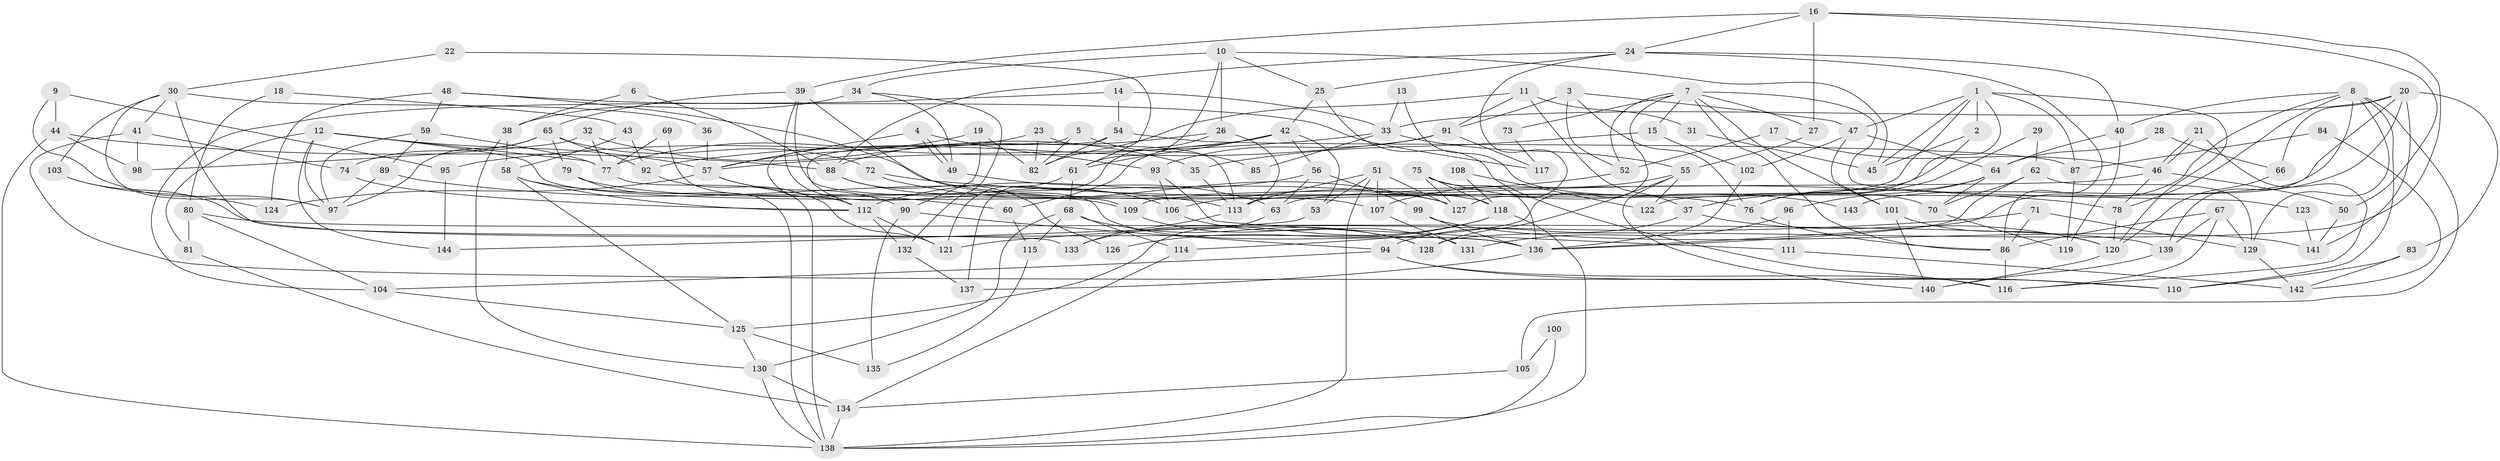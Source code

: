 // coarse degree distribution, {5: 0.13636363636363635, 10: 0.045454545454545456, 8: 0.09090909090909091, 7: 0.20454545454545456, 6: 0.18181818181818182, 9: 0.1590909090909091, 11: 0.06818181818181818, 3: 0.06818181818181818, 4: 0.045454545454545456}
// Generated by graph-tools (version 1.1) at 2025/37/03/04/25 23:37:09]
// undirected, 144 vertices, 288 edges
graph export_dot {
  node [color=gray90,style=filled];
  1;
  2;
  3;
  4;
  5;
  6;
  7;
  8;
  9;
  10;
  11;
  12;
  13;
  14;
  15;
  16;
  17;
  18;
  19;
  20;
  21;
  22;
  23;
  24;
  25;
  26;
  27;
  28;
  29;
  30;
  31;
  32;
  33;
  34;
  35;
  36;
  37;
  38;
  39;
  40;
  41;
  42;
  43;
  44;
  45;
  46;
  47;
  48;
  49;
  50;
  51;
  52;
  53;
  54;
  55;
  56;
  57;
  58;
  59;
  60;
  61;
  62;
  63;
  64;
  65;
  66;
  67;
  68;
  69;
  70;
  71;
  72;
  73;
  74;
  75;
  76;
  77;
  78;
  79;
  80;
  81;
  82;
  83;
  84;
  85;
  86;
  87;
  88;
  89;
  90;
  91;
  92;
  93;
  94;
  95;
  96;
  97;
  98;
  99;
  100;
  101;
  102;
  103;
  104;
  105;
  106;
  107;
  108;
  109;
  110;
  111;
  112;
  113;
  114;
  115;
  116;
  117;
  118;
  119;
  120;
  121;
  122;
  123;
  124;
  125;
  126;
  127;
  128;
  129;
  130;
  131;
  132;
  133;
  134;
  135;
  136;
  137;
  138;
  139;
  140;
  141;
  142;
  143;
  144;
  1 -- 109;
  1 -- 45;
  1 -- 2;
  1 -- 47;
  1 -- 87;
  1 -- 113;
  1 -- 120;
  2 -- 76;
  2 -- 45;
  3 -- 52;
  3 -- 47;
  3 -- 76;
  3 -- 91;
  4 -- 57;
  4 -- 49;
  4 -- 49;
  4 -- 93;
  5 -- 112;
  5 -- 82;
  5 -- 85;
  6 -- 88;
  6 -- 38;
  7 -- 114;
  7 -- 27;
  7 -- 15;
  7 -- 52;
  7 -- 73;
  7 -- 86;
  7 -- 101;
  7 -- 123;
  8 -- 136;
  8 -- 129;
  8 -- 40;
  8 -- 78;
  8 -- 105;
  8 -- 110;
  8 -- 139;
  9 -- 44;
  9 -- 97;
  9 -- 95;
  10 -- 61;
  10 -- 25;
  10 -- 26;
  10 -- 34;
  10 -- 45;
  11 -- 82;
  11 -- 37;
  11 -- 31;
  11 -- 91;
  12 -- 77;
  12 -- 107;
  12 -- 57;
  12 -- 81;
  12 -- 97;
  12 -- 144;
  13 -- 70;
  13 -- 33;
  14 -- 54;
  14 -- 33;
  14 -- 104;
  15 -- 102;
  15 -- 35;
  16 -- 24;
  16 -- 39;
  16 -- 27;
  16 -- 50;
  16 -- 128;
  17 -- 52;
  17 -- 46;
  18 -- 80;
  18 -- 43;
  19 -- 90;
  19 -- 82;
  19 -- 57;
  20 -- 33;
  20 -- 141;
  20 -- 66;
  20 -- 83;
  20 -- 122;
  20 -- 143;
  21 -- 46;
  21 -- 46;
  21 -- 116;
  22 -- 30;
  22 -- 61;
  23 -- 77;
  23 -- 113;
  23 -- 82;
  24 -- 25;
  24 -- 86;
  24 -- 40;
  24 -- 88;
  24 -- 127;
  25 -- 42;
  25 -- 116;
  26 -- 113;
  26 -- 88;
  26 -- 137;
  27 -- 55;
  28 -- 66;
  28 -- 64;
  29 -- 37;
  29 -- 62;
  30 -- 103;
  30 -- 97;
  30 -- 36;
  30 -- 41;
  30 -- 133;
  31 -- 45;
  32 -- 35;
  32 -- 98;
  32 -- 77;
  33 -- 57;
  33 -- 55;
  33 -- 85;
  34 -- 38;
  34 -- 49;
  34 -- 132;
  35 -- 113;
  36 -- 57;
  37 -- 120;
  37 -- 94;
  38 -- 130;
  38 -- 58;
  39 -- 118;
  39 -- 65;
  39 -- 109;
  39 -- 136;
  40 -- 64;
  40 -- 119;
  41 -- 110;
  41 -- 74;
  41 -- 98;
  42 -- 61;
  42 -- 95;
  42 -- 53;
  42 -- 56;
  42 -- 60;
  43 -- 58;
  43 -- 92;
  44 -- 88;
  44 -- 138;
  44 -- 98;
  46 -- 78;
  46 -- 50;
  46 -- 63;
  47 -- 64;
  47 -- 101;
  47 -- 102;
  48 -- 76;
  48 -- 59;
  48 -- 117;
  48 -- 124;
  49 -- 63;
  50 -- 141;
  51 -- 138;
  51 -- 127;
  51 -- 53;
  51 -- 107;
  51 -- 113;
  52 -- 106;
  53 -- 144;
  54 -- 112;
  54 -- 87;
  54 -- 82;
  55 -- 128;
  55 -- 140;
  55 -- 107;
  55 -- 122;
  56 -- 63;
  56 -- 99;
  56 -- 112;
  57 -- 60;
  57 -- 90;
  57 -- 124;
  58 -- 112;
  58 -- 125;
  58 -- 109;
  59 -- 77;
  59 -- 97;
  59 -- 89;
  60 -- 115;
  61 -- 121;
  61 -- 68;
  62 -- 136;
  62 -- 129;
  62 -- 70;
  63 -- 125;
  64 -- 96;
  64 -- 70;
  64 -- 76;
  65 -- 97;
  65 -- 74;
  65 -- 72;
  65 -- 79;
  65 -- 92;
  66 -- 120;
  67 -- 86;
  67 -- 139;
  67 -- 116;
  67 -- 129;
  68 -- 128;
  68 -- 130;
  68 -- 114;
  68 -- 115;
  69 -- 77;
  69 -- 112;
  70 -- 119;
  71 -- 121;
  71 -- 86;
  71 -- 129;
  72 -- 78;
  72 -- 127;
  73 -- 117;
  74 -- 112;
  75 -- 127;
  75 -- 118;
  75 -- 136;
  75 -- 143;
  76 -- 86;
  77 -- 138;
  78 -- 120;
  79 -- 127;
  79 -- 138;
  80 -- 139;
  80 -- 104;
  80 -- 81;
  81 -- 134;
  83 -- 110;
  83 -- 142;
  84 -- 87;
  84 -- 142;
  86 -- 116;
  87 -- 119;
  88 -- 106;
  88 -- 126;
  89 -- 113;
  89 -- 97;
  90 -- 94;
  90 -- 135;
  91 -- 92;
  91 -- 93;
  91 -- 117;
  92 -- 121;
  93 -- 106;
  93 -- 111;
  94 -- 104;
  94 -- 116;
  94 -- 110;
  95 -- 144;
  96 -- 111;
  96 -- 131;
  99 -- 136;
  99 -- 141;
  100 -- 138;
  100 -- 105;
  101 -- 120;
  101 -- 140;
  102 -- 136;
  103 -- 124;
  103 -- 136;
  104 -- 125;
  105 -- 134;
  106 -- 131;
  107 -- 131;
  108 -- 118;
  108 -- 122;
  109 -- 128;
  111 -- 142;
  112 -- 132;
  112 -- 121;
  113 -- 133;
  114 -- 134;
  115 -- 135;
  118 -- 133;
  118 -- 138;
  118 -- 126;
  120 -- 140;
  123 -- 141;
  125 -- 135;
  125 -- 130;
  129 -- 142;
  130 -- 134;
  130 -- 138;
  132 -- 137;
  134 -- 138;
  136 -- 137;
  139 -- 140;
}
